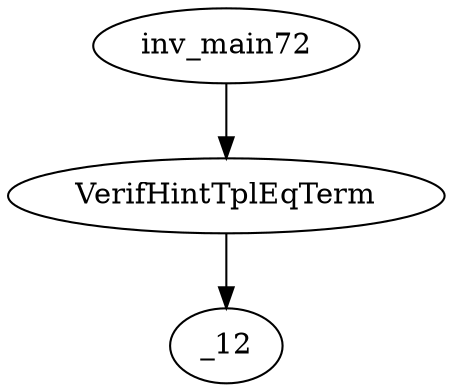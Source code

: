 digraph dag {
0 [label="inv_main72"];
1 [label="VerifHintTplEqTerm"];
2 [label="_12"];
0->1
1 -> 2
}
